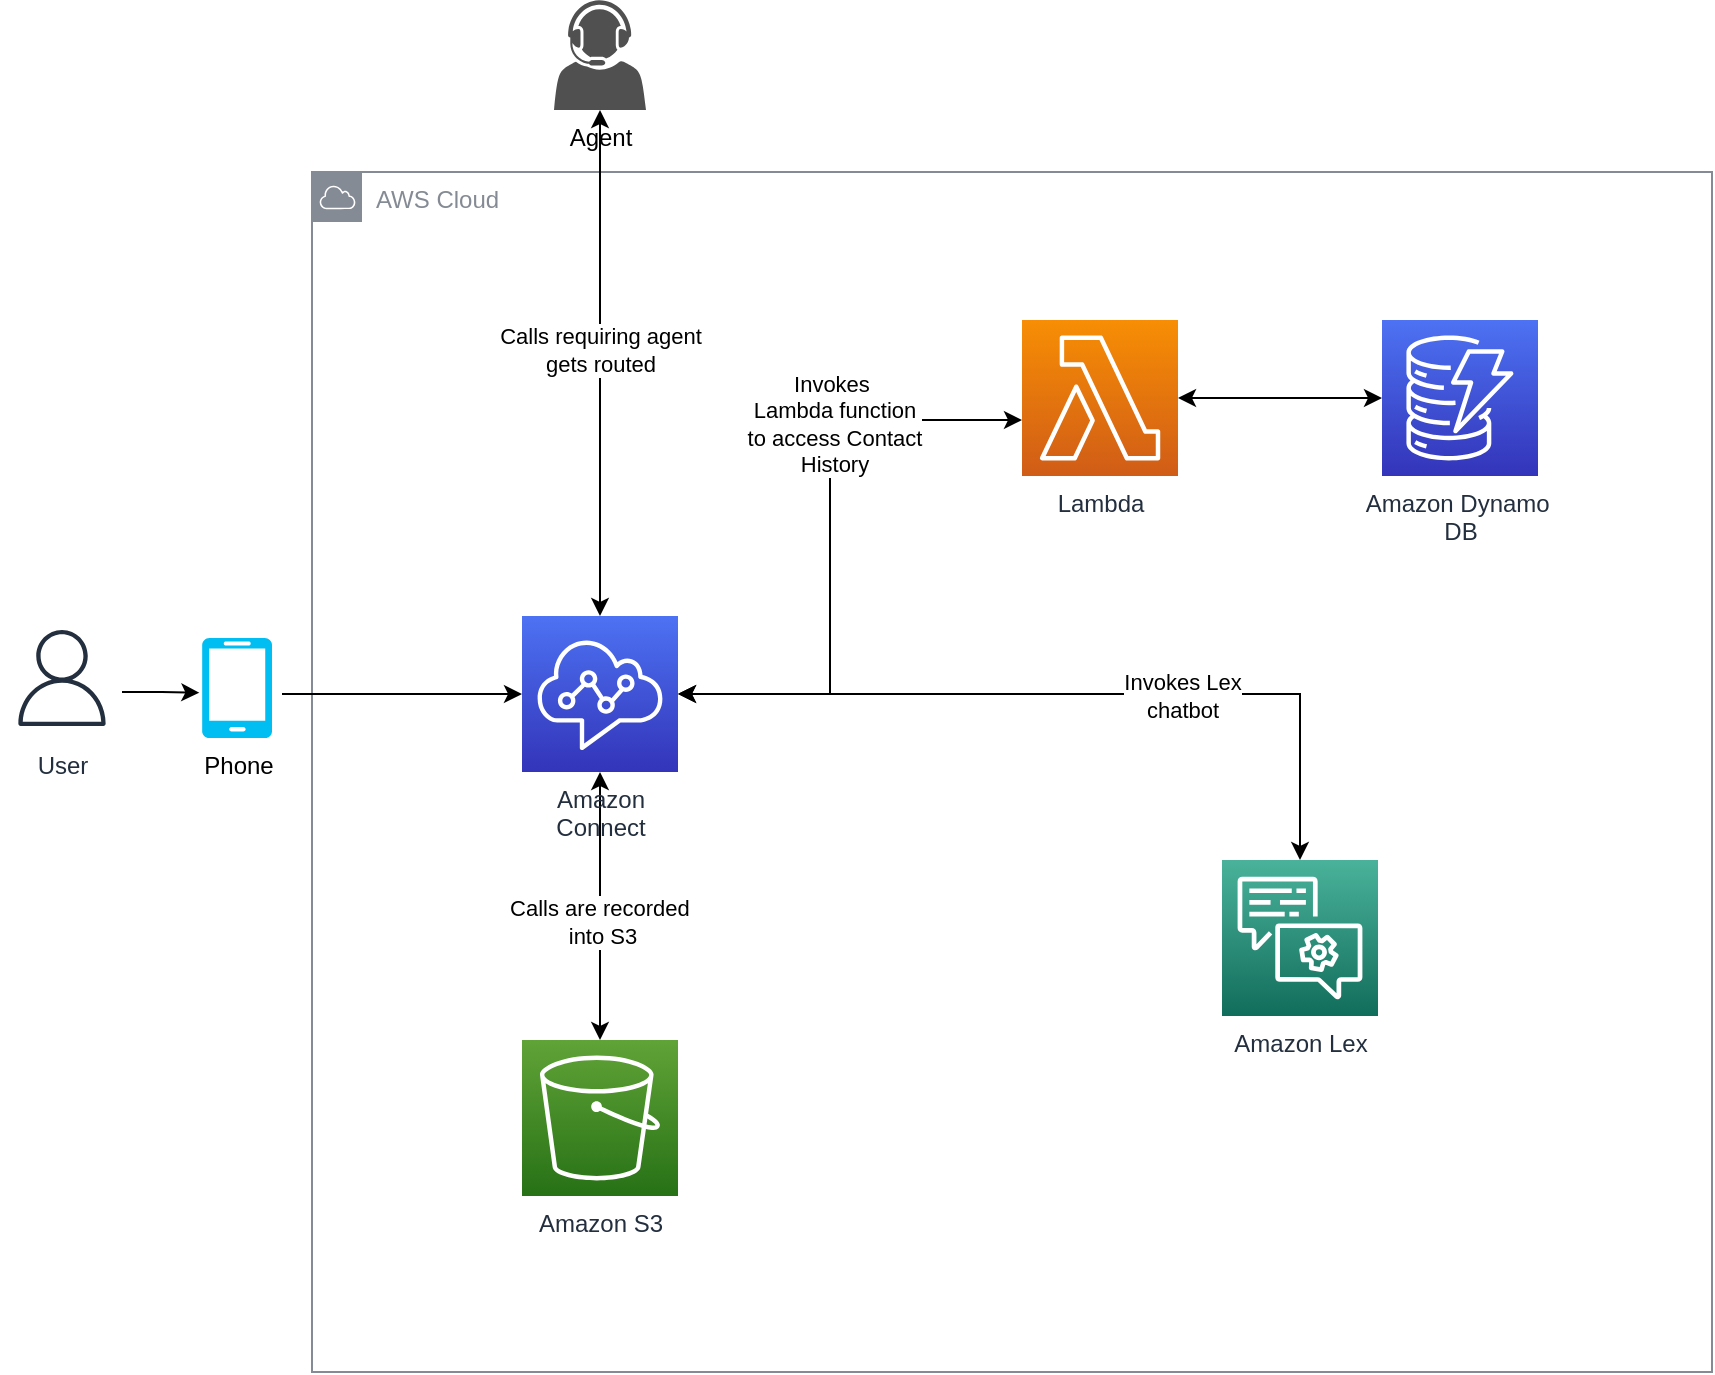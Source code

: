 <mxfile version="13.5.3" type="github"><diagram id="v1e2pg8IzNtGAzsSoaOG" name="Page-1"><mxGraphModel dx="1837" dy="1002" grid="1" gridSize="10" guides="1" tooltips="1" connect="1" arrows="1" fold="1" page="1" pageScale="1" pageWidth="1169" pageHeight="827" math="0" shadow="0"><root><mxCell id="0"/><mxCell id="1" parent="0"/><mxCell id="oPf_UwXsWGQcEeh8l3xa-1" value="AWS Cloud" style="outlineConnect=0;gradientColor=none;html=1;whiteSpace=wrap;fontSize=12;fontStyle=0;shape=mxgraph.aws4.group;grIcon=mxgraph.aws4.group_aws_cloud;strokeColor=#858B94;fillColor=none;verticalAlign=top;align=left;spacingLeft=30;fontColor=#858B94;dashed=0;" vertex="1" parent="1"><mxGeometry x="310" y="150" width="700" height="600" as="geometry"/></mxCell><mxCell id="oPf_UwXsWGQcEeh8l3xa-19" style="edgeStyle=orthogonalEdgeStyle;rounded=0;orthogonalLoop=1;jettySize=auto;html=1;startArrow=classic;startFill=1;" edge="1" parent="1" source="oPf_UwXsWGQcEeh8l3xa-2" target="oPf_UwXsWGQcEeh8l3xa-16"><mxGeometry relative="1" as="geometry"/></mxCell><mxCell id="oPf_UwXsWGQcEeh8l3xa-21" value="Calls requiring agent&lt;br&gt;gets routed" style="edgeLabel;html=1;align=center;verticalAlign=middle;resizable=0;points=[];" vertex="1" connectable="0" parent="oPf_UwXsWGQcEeh8l3xa-19"><mxGeometry x="0.051" relative="1" as="geometry"><mxPoint as="offset"/></mxGeometry></mxCell><mxCell id="oPf_UwXsWGQcEeh8l3xa-20" style="edgeStyle=orthogonalEdgeStyle;rounded=0;orthogonalLoop=1;jettySize=auto;html=1;startArrow=classic;startFill=1;" edge="1" parent="1" source="oPf_UwXsWGQcEeh8l3xa-2" target="oPf_UwXsWGQcEeh8l3xa-15"><mxGeometry relative="1" as="geometry"/></mxCell><mxCell id="oPf_UwXsWGQcEeh8l3xa-22" value="Calls are recorded&amp;nbsp;&lt;br&gt;into S3" style="edgeLabel;html=1;align=center;verticalAlign=middle;resizable=0;points=[];" vertex="1" connectable="0" parent="oPf_UwXsWGQcEeh8l3xa-20"><mxGeometry x="0.115" y="1" relative="1" as="geometry"><mxPoint as="offset"/></mxGeometry></mxCell><mxCell id="oPf_UwXsWGQcEeh8l3xa-24" style="edgeStyle=orthogonalEdgeStyle;rounded=0;orthogonalLoop=1;jettySize=auto;html=1;startArrow=classic;startFill=1;" edge="1" parent="1" source="oPf_UwXsWGQcEeh8l3xa-2" target="oPf_UwXsWGQcEeh8l3xa-8"><mxGeometry relative="1" as="geometry"/></mxCell><mxCell id="oPf_UwXsWGQcEeh8l3xa-30" value="Invokes Lex &lt;br&gt;chatbot" style="edgeLabel;html=1;align=center;verticalAlign=middle;resizable=0;points=[];" vertex="1" connectable="0" parent="oPf_UwXsWGQcEeh8l3xa-24"><mxGeometry x="0.279" y="-1" relative="1" as="geometry"><mxPoint as="offset"/></mxGeometry></mxCell><mxCell id="oPf_UwXsWGQcEeh8l3xa-25" style="edgeStyle=orthogonalEdgeStyle;rounded=0;orthogonalLoop=1;jettySize=auto;html=1;entryX=0;entryY=0.641;entryDx=0;entryDy=0;entryPerimeter=0;startArrow=classic;startFill=1;" edge="1" parent="1" source="oPf_UwXsWGQcEeh8l3xa-2" target="oPf_UwXsWGQcEeh8l3xa-14"><mxGeometry relative="1" as="geometry"><Array as="points"><mxPoint x="569" y="411"/><mxPoint x="569" y="274"/></Array></mxGeometry></mxCell><mxCell id="oPf_UwXsWGQcEeh8l3xa-29" value="Invokes&amp;nbsp;&lt;br&gt;Lambda function&lt;br&gt;to access Contact&lt;br&gt;History" style="edgeLabel;html=1;align=center;verticalAlign=middle;resizable=0;points=[];" vertex="1" connectable="0" parent="oPf_UwXsWGQcEeh8l3xa-25"><mxGeometry x="0.387" y="-2" relative="1" as="geometry"><mxPoint as="offset"/></mxGeometry></mxCell><mxCell id="oPf_UwXsWGQcEeh8l3xa-2" value="Amazon&lt;br&gt;Connect" style="outlineConnect=0;fontColor=#232F3E;gradientColor=#4D72F3;gradientDirection=north;fillColor=#3334B9;strokeColor=#ffffff;dashed=0;verticalLabelPosition=bottom;verticalAlign=top;align=center;html=1;fontSize=12;fontStyle=0;aspect=fixed;shape=mxgraph.aws4.resourceIcon;resIcon=mxgraph.aws4.connect;" vertex="1" parent="1"><mxGeometry x="415" y="372" width="78" height="78" as="geometry"/></mxCell><mxCell id="oPf_UwXsWGQcEeh8l3xa-4" value="" style="edgeStyle=orthogonalEdgeStyle;rounded=0;orthogonalLoop=1;jettySize=auto;html=1;" edge="1" parent="1" target="oPf_UwXsWGQcEeh8l3xa-2"><mxGeometry relative="1" as="geometry"><mxPoint x="295" y="411" as="sourcePoint"/><Array as="points"><mxPoint x="295" y="411"/></Array></mxGeometry></mxCell><mxCell id="oPf_UwXsWGQcEeh8l3xa-7" value="" style="edgeStyle=orthogonalEdgeStyle;rounded=0;orthogonalLoop=1;jettySize=auto;html=1;entryX=-0.038;entryY=0.547;entryDx=0;entryDy=0;entryPerimeter=0;" edge="1" parent="1" target="oPf_UwXsWGQcEeh8l3xa-6"><mxGeometry relative="1" as="geometry"><mxPoint x="215" y="410" as="sourcePoint"/><mxPoint x="245" y="410" as="targetPoint"/><Array as="points"><mxPoint x="235" y="410"/></Array></mxGeometry></mxCell><mxCell id="oPf_UwXsWGQcEeh8l3xa-3" value="User" style="outlineConnect=0;fontColor=#232F3E;gradientColor=none;strokeColor=#232F3E;fillColor=#ffffff;dashed=0;verticalLabelPosition=bottom;verticalAlign=top;align=center;html=1;fontSize=12;fontStyle=0;aspect=fixed;shape=mxgraph.aws4.resourceIcon;resIcon=mxgraph.aws4.user;" vertex="1" parent="1"><mxGeometry x="155" y="373" width="60" height="60" as="geometry"/></mxCell><mxCell id="oPf_UwXsWGQcEeh8l3xa-6" value="Phone" style="verticalLabelPosition=bottom;html=1;verticalAlign=top;align=center;strokeColor=none;fillColor=#00BEF2;shape=mxgraph.azure.mobile;pointerEvents=1;" vertex="1" parent="1"><mxGeometry x="255" y="383" width="35" height="50" as="geometry"/></mxCell><mxCell id="oPf_UwXsWGQcEeh8l3xa-8" value="Amazon Lex" style="outlineConnect=0;fontColor=#232F3E;gradientColor=#4AB29A;gradientDirection=north;fillColor=#116D5B;strokeColor=#ffffff;dashed=0;verticalLabelPosition=bottom;verticalAlign=top;align=center;html=1;fontSize=12;fontStyle=0;aspect=fixed;shape=mxgraph.aws4.resourceIcon;resIcon=mxgraph.aws4.lex;" vertex="1" parent="1"><mxGeometry x="765" y="494" width="78" height="78" as="geometry"/></mxCell><mxCell id="oPf_UwXsWGQcEeh8l3xa-10" value="Amazon Dynamo&amp;nbsp;&lt;br&gt;DB" style="outlineConnect=0;fontColor=#232F3E;gradientColor=#4D72F3;gradientDirection=north;fillColor=#3334B9;strokeColor=#ffffff;dashed=0;verticalLabelPosition=bottom;verticalAlign=top;align=center;html=1;fontSize=12;fontStyle=0;aspect=fixed;shape=mxgraph.aws4.resourceIcon;resIcon=mxgraph.aws4.dynamodb;" vertex="1" parent="1"><mxGeometry x="845" y="224" width="78" height="78" as="geometry"/></mxCell><mxCell id="oPf_UwXsWGQcEeh8l3xa-26" style="edgeStyle=orthogonalEdgeStyle;rounded=0;orthogonalLoop=1;jettySize=auto;html=1;startArrow=classic;startFill=1;" edge="1" parent="1" source="oPf_UwXsWGQcEeh8l3xa-14" target="oPf_UwXsWGQcEeh8l3xa-10"><mxGeometry relative="1" as="geometry"/></mxCell><mxCell id="oPf_UwXsWGQcEeh8l3xa-14" value="Lambda" style="outlineConnect=0;fontColor=#232F3E;gradientColor=#F78E04;gradientDirection=north;fillColor=#D05C17;strokeColor=#ffffff;dashed=0;verticalLabelPosition=bottom;verticalAlign=top;align=center;html=1;fontSize=12;fontStyle=0;aspect=fixed;shape=mxgraph.aws4.resourceIcon;resIcon=mxgraph.aws4.lambda;" vertex="1" parent="1"><mxGeometry x="665" y="224" width="78" height="78" as="geometry"/></mxCell><mxCell id="oPf_UwXsWGQcEeh8l3xa-15" value="Amazon S3" style="outlineConnect=0;fontColor=#232F3E;gradientColor=#60A337;gradientDirection=north;fillColor=#277116;strokeColor=#ffffff;dashed=0;verticalLabelPosition=bottom;verticalAlign=top;align=center;html=1;fontSize=12;fontStyle=0;aspect=fixed;shape=mxgraph.aws4.resourceIcon;resIcon=mxgraph.aws4.s3;" vertex="1" parent="1"><mxGeometry x="415" y="584" width="78" height="78" as="geometry"/></mxCell><mxCell id="oPf_UwXsWGQcEeh8l3xa-16" value="Agent" style="pointerEvents=1;shadow=0;dashed=0;html=1;strokeColor=none;fillColor=#505050;labelPosition=center;verticalLabelPosition=bottom;verticalAlign=top;outlineConnect=0;align=center;shape=mxgraph.office.users.call_center_agent;" vertex="1" parent="1"><mxGeometry x="431" y="64" width="46" height="55" as="geometry"/></mxCell></root></mxGraphModel></diagram></mxfile>